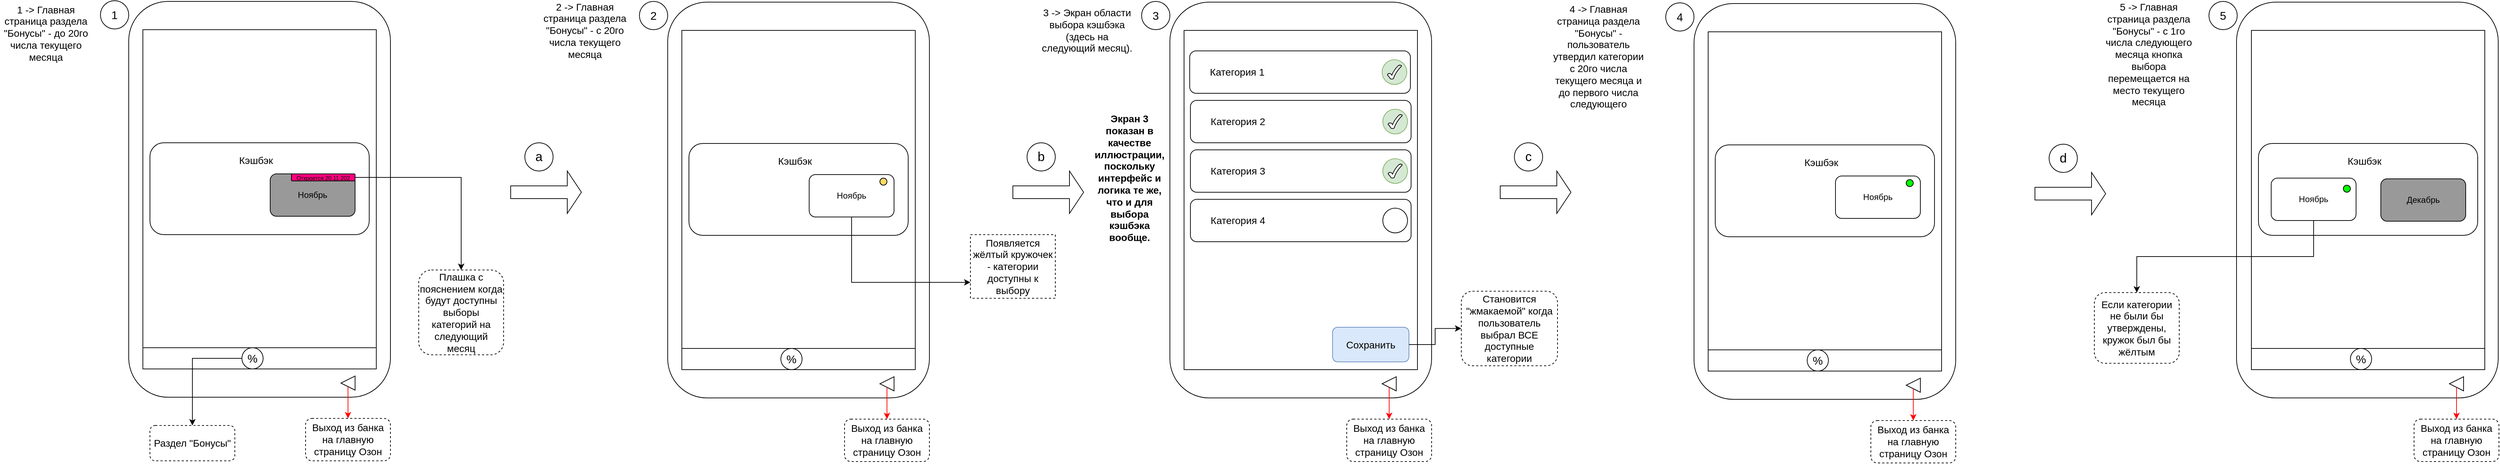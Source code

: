 <mxfile version="24.7.17">
  <diagram name="Page-1" id="li09qqb5fwVE3tS7wrpL">
    <mxGraphModel dx="1368" dy="835" grid="1" gridSize="10" guides="1" tooltips="1" connect="1" arrows="1" fold="1" page="1" pageScale="1" pageWidth="850" pageHeight="1100" math="0" shadow="0">
      <root>
        <mxCell id="0" />
        <mxCell id="1" parent="0" />
        <mxCell id="urL8BZHNpoyfXsBZfCev-18" value="" style="group" parent="1" vertex="1" connectable="0">
          <mxGeometry x="240" y="40" width="370" height="560" as="geometry" />
        </mxCell>
        <mxCell id="urL8BZHNpoyfXsBZfCev-15" value="" style="rounded=1;whiteSpace=wrap;html=1;" parent="urL8BZHNpoyfXsBZfCev-18" vertex="1">
          <mxGeometry width="370" height="560" as="geometry" />
        </mxCell>
        <mxCell id="urL8BZHNpoyfXsBZfCev-17" value="" style="rounded=0;whiteSpace=wrap;html=1;" parent="urL8BZHNpoyfXsBZfCev-18" vertex="1">
          <mxGeometry x="20" y="40" width="330" height="480" as="geometry" />
        </mxCell>
        <mxCell id="urL8BZHNpoyfXsBZfCev-19" value="" style="rounded=1;whiteSpace=wrap;html=1;" parent="urL8BZHNpoyfXsBZfCev-18" vertex="1">
          <mxGeometry x="30" y="200" width="310" height="130" as="geometry" />
        </mxCell>
        <mxCell id="urL8BZHNpoyfXsBZfCev-21" value="Ноябрь" style="rounded=1;whiteSpace=wrap;html=1;fillColor=#999999;" parent="urL8BZHNpoyfXsBZfCev-18" vertex="1">
          <mxGeometry x="200" y="244" width="120" height="60" as="geometry" />
        </mxCell>
        <mxCell id="urL8BZHNpoyfXsBZfCev-22" value="&lt;font style=&quot;font-size: 14px;&quot;&gt;Кэшбэк&lt;/font&gt;" style="text;html=1;align=center;verticalAlign=middle;whiteSpace=wrap;rounded=0;" parent="urL8BZHNpoyfXsBZfCev-18" vertex="1">
          <mxGeometry x="150" y="210" width="60" height="30" as="geometry" />
        </mxCell>
        <mxCell id="_k14NOsf7yQXFgDvM924-61" value="" style="triangle;whiteSpace=wrap;html=1;rotation=-180;" parent="urL8BZHNpoyfXsBZfCev-18" vertex="1">
          <mxGeometry x="300" y="530" width="20" height="20" as="geometry" />
        </mxCell>
        <mxCell id="OY-_izu9chUP1zv7eODz-16" value="&lt;font style=&quot;font-size: 8px;&quot;&gt;Откроется 20.11.202&lt;/font&gt;" style="rounded=1;whiteSpace=wrap;html=1;fillColor=#FF0080;" parent="urL8BZHNpoyfXsBZfCev-18" vertex="1">
          <mxGeometry x="230" y="244" width="90" height="10" as="geometry" />
        </mxCell>
        <mxCell id="71cIT_W7Prt0eCM6huFr-1" value="" style="rounded=0;whiteSpace=wrap;html=1;" parent="urL8BZHNpoyfXsBZfCev-18" vertex="1">
          <mxGeometry x="20" y="490" width="330" height="30" as="geometry" />
        </mxCell>
        <mxCell id="71cIT_W7Prt0eCM6huFr-2" value="&lt;font size=&quot;3&quot;&gt;%&lt;/font&gt;" style="ellipse;whiteSpace=wrap;html=1;aspect=fixed;" parent="urL8BZHNpoyfXsBZfCev-18" vertex="1">
          <mxGeometry x="160" y="490" width="30" height="30" as="geometry" />
        </mxCell>
        <mxCell id="_k14NOsf7yQXFgDvM924-51" value="&lt;font size=&quot;3&quot;&gt;1&lt;/font&gt;" style="ellipse;whiteSpace=wrap;html=1;aspect=fixed;" parent="1" vertex="1">
          <mxGeometry x="200" y="39" width="40" height="40" as="geometry" />
        </mxCell>
        <mxCell id="_k14NOsf7yQXFgDvM924-62" value="&lt;font style=&quot;font-size: 14px;&quot;&gt;Выход из банка на главную страницу Озон&lt;/font&gt;" style="rounded=1;whiteSpace=wrap;html=1;dashed=1;" parent="1" vertex="1">
          <mxGeometry x="490" y="630" width="120" height="60" as="geometry" />
        </mxCell>
        <mxCell id="_k14NOsf7yQXFgDvM924-63" value="" style="edgeStyle=orthogonalEdgeStyle;rounded=0;orthogonalLoop=1;jettySize=auto;html=1;strokeColor=#FF0000;" parent="1" source="_k14NOsf7yQXFgDvM924-61" target="_k14NOsf7yQXFgDvM924-62" edge="1">
          <mxGeometry relative="1" as="geometry" />
        </mxCell>
        <mxCell id="N-lE7uRC2UTWvSIOL3Zv-2" value="&lt;font style=&quot;font-size: 14px;&quot;&gt;1 -&amp;gt; Главная страница раздела &quot;Бонусы&quot; - до 20го числа текущего месяца&lt;/font&gt;" style="text;html=1;align=center;verticalAlign=middle;whiteSpace=wrap;rounded=0;" parent="1" vertex="1">
          <mxGeometry x="58" y="40" width="130" height="90" as="geometry" />
        </mxCell>
        <mxCell id="OY-_izu9chUP1zv7eODz-3" value="" style="group" parent="1" vertex="1" connectable="0">
          <mxGeometry x="1002" y="41" width="370" height="560" as="geometry" />
        </mxCell>
        <mxCell id="OY-_izu9chUP1zv7eODz-4" value="" style="rounded=1;whiteSpace=wrap;html=1;" parent="OY-_izu9chUP1zv7eODz-3" vertex="1">
          <mxGeometry width="370" height="560" as="geometry" />
        </mxCell>
        <mxCell id="OY-_izu9chUP1zv7eODz-5" value="" style="rounded=0;whiteSpace=wrap;html=1;" parent="OY-_izu9chUP1zv7eODz-3" vertex="1">
          <mxGeometry x="20" y="40" width="330" height="480" as="geometry" />
        </mxCell>
        <mxCell id="OY-_izu9chUP1zv7eODz-6" value="" style="rounded=1;whiteSpace=wrap;html=1;" parent="OY-_izu9chUP1zv7eODz-3" vertex="1">
          <mxGeometry x="30" y="200" width="310" height="130" as="geometry" />
        </mxCell>
        <mxCell id="OY-_izu9chUP1zv7eODz-7" value="Ноябрь" style="rounded=1;whiteSpace=wrap;html=1;" parent="OY-_izu9chUP1zv7eODz-3" vertex="1">
          <mxGeometry x="200" y="244" width="120" height="60" as="geometry" />
        </mxCell>
        <mxCell id="OY-_izu9chUP1zv7eODz-8" value="&lt;font style=&quot;font-size: 14px;&quot;&gt;Кэшбэк&lt;/font&gt;" style="text;html=1;align=center;verticalAlign=middle;whiteSpace=wrap;rounded=0;" parent="OY-_izu9chUP1zv7eODz-3" vertex="1">
          <mxGeometry x="150" y="210" width="60" height="30" as="geometry" />
        </mxCell>
        <mxCell id="OY-_izu9chUP1zv7eODz-9" value="" style="triangle;whiteSpace=wrap;html=1;rotation=-180;" parent="OY-_izu9chUP1zv7eODz-3" vertex="1">
          <mxGeometry x="300" y="530" width="20" height="20" as="geometry" />
        </mxCell>
        <mxCell id="OY-_izu9chUP1zv7eODz-21" value="" style="ellipse;whiteSpace=wrap;html=1;aspect=fixed;fillColor=#FFD966;" parent="OY-_izu9chUP1zv7eODz-3" vertex="1">
          <mxGeometry x="300" y="249" width="10" height="10" as="geometry" />
        </mxCell>
        <mxCell id="71cIT_W7Prt0eCM6huFr-3" value="" style="rounded=0;whiteSpace=wrap;html=1;" parent="OY-_izu9chUP1zv7eODz-3" vertex="1">
          <mxGeometry x="20" y="490" width="330" height="30" as="geometry" />
        </mxCell>
        <mxCell id="71cIT_W7Prt0eCM6huFr-4" value="&lt;font size=&quot;3&quot;&gt;%&lt;/font&gt;" style="ellipse;whiteSpace=wrap;html=1;aspect=fixed;" parent="OY-_izu9chUP1zv7eODz-3" vertex="1">
          <mxGeometry x="160" y="490" width="30" height="30" as="geometry" />
        </mxCell>
        <mxCell id="OY-_izu9chUP1zv7eODz-11" value="&lt;font size=&quot;3&quot;&gt;2&lt;/font&gt;" style="ellipse;whiteSpace=wrap;html=1;aspect=fixed;" parent="1" vertex="1">
          <mxGeometry x="962" y="40" width="40" height="40" as="geometry" />
        </mxCell>
        <mxCell id="OY-_izu9chUP1zv7eODz-12" value="&lt;font style=&quot;font-size: 14px;&quot;&gt;Выход из банка на главную страницу Озон&lt;/font&gt;" style="rounded=1;whiteSpace=wrap;html=1;dashed=1;" parent="1" vertex="1">
          <mxGeometry x="1252" y="631" width="120" height="60" as="geometry" />
        </mxCell>
        <mxCell id="OY-_izu9chUP1zv7eODz-13" value="" style="edgeStyle=orthogonalEdgeStyle;rounded=0;orthogonalLoop=1;jettySize=auto;html=1;strokeColor=#FF0000;" parent="1" source="OY-_izu9chUP1zv7eODz-9" target="OY-_izu9chUP1zv7eODz-12" edge="1">
          <mxGeometry relative="1" as="geometry" />
        </mxCell>
        <mxCell id="OY-_izu9chUP1zv7eODz-14" value="&lt;font style=&quot;font-size: 14px;&quot;&gt;2 -&amp;gt; Главная страница раздела &quot;Бонусы&quot; - с 20го числа текущего месяца&lt;/font&gt;" style="text;html=1;align=center;verticalAlign=middle;whiteSpace=wrap;rounded=0;" parent="1" vertex="1">
          <mxGeometry x="820" y="41" width="130" height="79" as="geometry" />
        </mxCell>
        <mxCell id="OY-_izu9chUP1zv7eODz-17" value="&lt;font style=&quot;font-size: 14px;&quot;&gt;Плашка с пояснением когда будут доступны выборы категорий на следующий месяц&lt;/font&gt;" style="whiteSpace=wrap;html=1;fillColor=#FFFFFF;rounded=1;dashed=1;" parent="1" vertex="1">
          <mxGeometry x="650" y="420" width="120" height="120" as="geometry" />
        </mxCell>
        <mxCell id="OY-_izu9chUP1zv7eODz-18" value="" style="edgeStyle=orthogonalEdgeStyle;rounded=0;orthogonalLoop=1;jettySize=auto;html=1;" parent="1" source="OY-_izu9chUP1zv7eODz-16" target="OY-_izu9chUP1zv7eODz-17" edge="1">
          <mxGeometry relative="1" as="geometry" />
        </mxCell>
        <mxCell id="OY-_izu9chUP1zv7eODz-20" value="" style="shape=singleArrow;whiteSpace=wrap;html=1;" parent="1" vertex="1">
          <mxGeometry x="780" y="280" width="100" height="60" as="geometry" />
        </mxCell>
        <mxCell id="OY-_izu9chUP1zv7eODz-22" value="&lt;font style=&quot;font-size: 14px;&quot;&gt;Появляется жёлтый кружочек - категории доступ&lt;span style=&quot;background-color: initial;&quot;&gt;ны к выбору&lt;/span&gt;&lt;/font&gt;" style="whiteSpace=wrap;html=1;fillColor=#FFFFFF;dashed=1;" parent="1" vertex="1">
          <mxGeometry x="1430" y="370" width="120" height="90" as="geometry" />
        </mxCell>
        <mxCell id="OY-_izu9chUP1zv7eODz-27" value="" style="group" parent="1" vertex="1" connectable="0">
          <mxGeometry x="2453" y="43" width="370" height="560" as="geometry" />
        </mxCell>
        <mxCell id="OY-_izu9chUP1zv7eODz-28" value="" style="rounded=1;whiteSpace=wrap;html=1;" parent="OY-_izu9chUP1zv7eODz-27" vertex="1">
          <mxGeometry width="370" height="560" as="geometry" />
        </mxCell>
        <mxCell id="OY-_izu9chUP1zv7eODz-29" value="" style="rounded=0;whiteSpace=wrap;html=1;" parent="OY-_izu9chUP1zv7eODz-27" vertex="1">
          <mxGeometry x="20" y="40" width="330" height="480" as="geometry" />
        </mxCell>
        <mxCell id="OY-_izu9chUP1zv7eODz-30" value="" style="rounded=1;whiteSpace=wrap;html=1;" parent="OY-_izu9chUP1zv7eODz-27" vertex="1">
          <mxGeometry x="30" y="200" width="310" height="130" as="geometry" />
        </mxCell>
        <mxCell id="OY-_izu9chUP1zv7eODz-31" value="Ноябрь" style="rounded=1;whiteSpace=wrap;html=1;" parent="OY-_izu9chUP1zv7eODz-27" vertex="1">
          <mxGeometry x="200" y="244" width="120" height="60" as="geometry" />
        </mxCell>
        <mxCell id="OY-_izu9chUP1zv7eODz-32" value="&lt;font style=&quot;font-size: 14px;&quot;&gt;Кэшбэк&lt;/font&gt;" style="text;html=1;align=center;verticalAlign=middle;whiteSpace=wrap;rounded=0;" parent="OY-_izu9chUP1zv7eODz-27" vertex="1">
          <mxGeometry x="150" y="210" width="60" height="30" as="geometry" />
        </mxCell>
        <mxCell id="OY-_izu9chUP1zv7eODz-33" value="" style="triangle;whiteSpace=wrap;html=1;rotation=-180;" parent="OY-_izu9chUP1zv7eODz-27" vertex="1">
          <mxGeometry x="300" y="530" width="20" height="20" as="geometry" />
        </mxCell>
        <mxCell id="OY-_izu9chUP1zv7eODz-34" value="" style="ellipse;whiteSpace=wrap;html=1;aspect=fixed;fillColor=#00FF00;" parent="OY-_izu9chUP1zv7eODz-27" vertex="1">
          <mxGeometry x="300" y="249" width="10" height="10" as="geometry" />
        </mxCell>
        <mxCell id="71cIT_W7Prt0eCM6huFr-5" value="" style="rounded=0;whiteSpace=wrap;html=1;" parent="OY-_izu9chUP1zv7eODz-27" vertex="1">
          <mxGeometry x="20" y="490" width="330" height="30" as="geometry" />
        </mxCell>
        <mxCell id="71cIT_W7Prt0eCM6huFr-6" value="&lt;font size=&quot;3&quot;&gt;%&lt;/font&gt;" style="ellipse;whiteSpace=wrap;html=1;aspect=fixed;" parent="OY-_izu9chUP1zv7eODz-27" vertex="1">
          <mxGeometry x="160" y="490" width="30" height="30" as="geometry" />
        </mxCell>
        <mxCell id="OY-_izu9chUP1zv7eODz-35" value="&lt;font size=&quot;3&quot;&gt;4&lt;/font&gt;" style="ellipse;whiteSpace=wrap;html=1;aspect=fixed;" parent="1" vertex="1">
          <mxGeometry x="2413" y="42" width="40" height="40" as="geometry" />
        </mxCell>
        <mxCell id="OY-_izu9chUP1zv7eODz-36" value="&lt;font style=&quot;font-size: 14px;&quot;&gt;Выход из банка на главную страницу Озон&lt;/font&gt;" style="rounded=1;whiteSpace=wrap;html=1;dashed=1;" parent="1" vertex="1">
          <mxGeometry x="2703" y="633" width="120" height="60" as="geometry" />
        </mxCell>
        <mxCell id="OY-_izu9chUP1zv7eODz-37" value="" style="edgeStyle=orthogonalEdgeStyle;rounded=0;orthogonalLoop=1;jettySize=auto;html=1;strokeColor=#FF0000;" parent="1" source="OY-_izu9chUP1zv7eODz-33" target="OY-_izu9chUP1zv7eODz-36" edge="1">
          <mxGeometry relative="1" as="geometry" />
        </mxCell>
        <mxCell id="OY-_izu9chUP1zv7eODz-38" value="&lt;font style=&quot;font-size: 14px;&quot;&gt;4 -&amp;gt; Главная страница раздела &quot;Бонусы&quot; - пользователь утвердил категории с 20го числа текущего месяца и до первого числа следующего&lt;/font&gt;" style="text;html=1;align=center;verticalAlign=middle;whiteSpace=wrap;rounded=0;" parent="1" vertex="1">
          <mxGeometry x="2253" y="39" width="130" height="158" as="geometry" />
        </mxCell>
        <mxCell id="OY-_izu9chUP1zv7eODz-53" value="" style="group" parent="1" vertex="1" connectable="0">
          <mxGeometry x="3219" y="41" width="370" height="560" as="geometry" />
        </mxCell>
        <mxCell id="OY-_izu9chUP1zv7eODz-54" value="" style="rounded=1;whiteSpace=wrap;html=1;" parent="OY-_izu9chUP1zv7eODz-53" vertex="1">
          <mxGeometry x="1" width="370" height="560" as="geometry" />
        </mxCell>
        <mxCell id="OY-_izu9chUP1zv7eODz-55" value="" style="rounded=0;whiteSpace=wrap;html=1;" parent="OY-_izu9chUP1zv7eODz-53" vertex="1">
          <mxGeometry x="22" y="40" width="330" height="480" as="geometry" />
        </mxCell>
        <mxCell id="OY-_izu9chUP1zv7eODz-56" value="" style="rounded=1;whiteSpace=wrap;html=1;" parent="OY-_izu9chUP1zv7eODz-53" vertex="1">
          <mxGeometry x="32" y="200" width="310" height="130" as="geometry" />
        </mxCell>
        <mxCell id="OY-_izu9chUP1zv7eODz-57" value="Ноябрь" style="rounded=1;whiteSpace=wrap;html=1;" parent="OY-_izu9chUP1zv7eODz-53" vertex="1">
          <mxGeometry x="50" y="249" width="120" height="60" as="geometry" />
        </mxCell>
        <mxCell id="OY-_izu9chUP1zv7eODz-58" value="&lt;font style=&quot;font-size: 14px;&quot;&gt;Кэшбэк&lt;/font&gt;" style="text;html=1;align=center;verticalAlign=middle;whiteSpace=wrap;rounded=0;" parent="OY-_izu9chUP1zv7eODz-53" vertex="1">
          <mxGeometry x="152" y="210" width="60" height="30" as="geometry" />
        </mxCell>
        <mxCell id="OY-_izu9chUP1zv7eODz-59" value="" style="triangle;whiteSpace=wrap;html=1;rotation=-180;" parent="OY-_izu9chUP1zv7eODz-53" vertex="1">
          <mxGeometry x="302" y="530" width="20" height="20" as="geometry" />
        </mxCell>
        <mxCell id="OY-_izu9chUP1zv7eODz-60" value="" style="ellipse;whiteSpace=wrap;html=1;aspect=fixed;fillColor=#00FF00;" parent="OY-_izu9chUP1zv7eODz-53" vertex="1">
          <mxGeometry x="152" y="259" width="10" height="10" as="geometry" />
        </mxCell>
        <mxCell id="OY-_izu9chUP1zv7eODz-75" value="Декабрь" style="rounded=1;whiteSpace=wrap;html=1;fillColor=#999999;" parent="OY-_izu9chUP1zv7eODz-53" vertex="1">
          <mxGeometry x="205" y="250" width="120" height="60" as="geometry" />
        </mxCell>
        <mxCell id="71cIT_W7Prt0eCM6huFr-7" value="" style="rounded=0;whiteSpace=wrap;html=1;" parent="OY-_izu9chUP1zv7eODz-53" vertex="1">
          <mxGeometry x="22" y="490" width="330" height="30" as="geometry" />
        </mxCell>
        <mxCell id="71cIT_W7Prt0eCM6huFr-8" value="&lt;font size=&quot;3&quot;&gt;%&lt;/font&gt;" style="ellipse;whiteSpace=wrap;html=1;aspect=fixed;" parent="OY-_izu9chUP1zv7eODz-53" vertex="1">
          <mxGeometry x="162" y="490" width="30" height="30" as="geometry" />
        </mxCell>
        <mxCell id="OY-_izu9chUP1zv7eODz-61" value="&lt;font size=&quot;3&quot;&gt;5&lt;/font&gt;" style="ellipse;whiteSpace=wrap;html=1;aspect=fixed;" parent="1" vertex="1">
          <mxGeometry x="3181" y="40" width="40" height="40" as="geometry" />
        </mxCell>
        <mxCell id="OY-_izu9chUP1zv7eODz-62" value="&lt;font style=&quot;font-size: 14px;&quot;&gt;Выход из банка на главную страницу Озон&lt;/font&gt;" style="rounded=1;whiteSpace=wrap;html=1;dashed=1;" parent="1" vertex="1">
          <mxGeometry x="3471" y="631" width="120" height="60" as="geometry" />
        </mxCell>
        <mxCell id="OY-_izu9chUP1zv7eODz-63" value="" style="edgeStyle=orthogonalEdgeStyle;rounded=0;orthogonalLoop=1;jettySize=auto;html=1;strokeColor=#FF0000;" parent="1" source="OY-_izu9chUP1zv7eODz-59" target="OY-_izu9chUP1zv7eODz-62" edge="1">
          <mxGeometry relative="1" as="geometry" />
        </mxCell>
        <mxCell id="OY-_izu9chUP1zv7eODz-64" value="&lt;span style=&quot;font-size: 14px;&quot;&gt;5 -&amp;gt; Главная страница раздела &quot;Бонусы&quot; - с 1го числа следующего месяца кнопка выбора перемещается на место текущего месяца&lt;/span&gt;" style="text;html=1;align=center;verticalAlign=middle;whiteSpace=wrap;rounded=0;" parent="1" vertex="1">
          <mxGeometry x="3031" y="41" width="130" height="148" as="geometry" />
        </mxCell>
        <mxCell id="5UnHv6mz9iG_G4zbgbHd-1" value="&lt;font style=&quot;font-size: 18px;&quot;&gt;a&lt;/font&gt;" style="ellipse;whiteSpace=wrap;html=1;aspect=fixed;" parent="1" vertex="1">
          <mxGeometry x="800" y="240" width="40" height="40" as="geometry" />
        </mxCell>
        <mxCell id="5UnHv6mz9iG_G4zbgbHd-2" value="" style="shape=singleArrow;whiteSpace=wrap;html=1;" parent="1" vertex="1">
          <mxGeometry x="1490" y="280" width="100" height="60" as="geometry" />
        </mxCell>
        <mxCell id="5UnHv6mz9iG_G4zbgbHd-3" value="&lt;font style=&quot;font-size: 18px;&quot;&gt;b&lt;/font&gt;" style="ellipse;whiteSpace=wrap;html=1;aspect=fixed;" parent="1" vertex="1">
          <mxGeometry x="1510" y="240" width="40" height="40" as="geometry" />
        </mxCell>
        <mxCell id="5UnHv6mz9iG_G4zbgbHd-4" value="" style="shape=singleArrow;whiteSpace=wrap;html=1;" parent="1" vertex="1">
          <mxGeometry x="2935" y="282" width="100" height="60" as="geometry" />
        </mxCell>
        <mxCell id="5UnHv6mz9iG_G4zbgbHd-5" value="&lt;font style=&quot;font-size: 18px;&quot;&gt;d&lt;/font&gt;" style="ellipse;whiteSpace=wrap;html=1;aspect=fixed;" parent="1" vertex="1">
          <mxGeometry x="2955" y="242" width="40" height="40" as="geometry" />
        </mxCell>
        <mxCell id="5UnHv6mz9iG_G4zbgbHd-6" style="edgeStyle=orthogonalEdgeStyle;rounded=0;orthogonalLoop=1;jettySize=auto;html=1;exitX=0.5;exitY=1;exitDx=0;exitDy=0;entryX=0;entryY=0.75;entryDx=0;entryDy=0;" parent="1" source="OY-_izu9chUP1zv7eODz-7" target="OY-_izu9chUP1zv7eODz-22" edge="1">
          <mxGeometry relative="1" as="geometry" />
        </mxCell>
        <mxCell id="5UnHv6mz9iG_G4zbgbHd-7" value="&lt;font style=&quot;font-size: 14px;&quot;&gt;Если категории не были бы утверждены, кружок был бы жёлтым&lt;/font&gt;" style="whiteSpace=wrap;html=1;rounded=1;dashed=1;" parent="1" vertex="1">
          <mxGeometry x="3019" y="452" width="120" height="100" as="geometry" />
        </mxCell>
        <mxCell id="71cIT_W7Prt0eCM6huFr-9" value="&lt;font style=&quot;font-size: 14px;&quot;&gt;Раздел &quot;Бонусы&quot;&lt;/font&gt;" style="rounded=1;whiteSpace=wrap;html=1;dashed=1;" parent="1" vertex="1">
          <mxGeometry x="270" y="640" width="120" height="50" as="geometry" />
        </mxCell>
        <mxCell id="71cIT_W7Prt0eCM6huFr-10" value="" style="edgeStyle=orthogonalEdgeStyle;rounded=0;orthogonalLoop=1;jettySize=auto;html=1;" parent="1" source="71cIT_W7Prt0eCM6huFr-2" target="71cIT_W7Prt0eCM6huFr-9" edge="1">
          <mxGeometry relative="1" as="geometry" />
        </mxCell>
        <mxCell id="tL5eHbbr_D19sxUqMBeV-1" value="" style="shape=singleArrow;whiteSpace=wrap;html=1;" vertex="1" parent="1">
          <mxGeometry x="2179" y="280" width="100" height="60" as="geometry" />
        </mxCell>
        <mxCell id="tL5eHbbr_D19sxUqMBeV-2" value="&lt;font style=&quot;font-size: 18px;&quot;&gt;c&lt;/font&gt;" style="ellipse;whiteSpace=wrap;html=1;aspect=fixed;" vertex="1" parent="1">
          <mxGeometry x="2199" y="240" width="40" height="40" as="geometry" />
        </mxCell>
        <mxCell id="tL5eHbbr_D19sxUqMBeV-3" value="" style="group" vertex="1" connectable="0" parent="1">
          <mxGeometry x="1712" y="41" width="370" height="560" as="geometry" />
        </mxCell>
        <mxCell id="tL5eHbbr_D19sxUqMBeV-4" value="" style="rounded=1;whiteSpace=wrap;html=1;" vertex="1" parent="tL5eHbbr_D19sxUqMBeV-3">
          <mxGeometry width="370" height="560" as="geometry" />
        </mxCell>
        <mxCell id="tL5eHbbr_D19sxUqMBeV-5" value="" style="rounded=0;whiteSpace=wrap;html=1;" vertex="1" parent="tL5eHbbr_D19sxUqMBeV-3">
          <mxGeometry x="20" y="40" width="330" height="480" as="geometry" />
        </mxCell>
        <mxCell id="tL5eHbbr_D19sxUqMBeV-9" value="" style="triangle;whiteSpace=wrap;html=1;rotation=-180;" vertex="1" parent="tL5eHbbr_D19sxUqMBeV-3">
          <mxGeometry x="300" y="530" width="20" height="20" as="geometry" />
        </mxCell>
        <mxCell id="tL5eHbbr_D19sxUqMBeV-19" value="&lt;font style=&quot;font-size: 14px;&quot;&gt;Сохранить&lt;/font&gt;" style="rounded=1;whiteSpace=wrap;html=1;fillColor=#dae8fc;strokeColor=#6c8ebf;" vertex="1" parent="tL5eHbbr_D19sxUqMBeV-3">
          <mxGeometry x="230" y="460" width="108" height="49" as="geometry" />
        </mxCell>
        <mxCell id="tL5eHbbr_D19sxUqMBeV-23" value="" style="group" vertex="1" connectable="0" parent="tL5eHbbr_D19sxUqMBeV-3">
          <mxGeometry x="28" y="69" width="312" height="60" as="geometry" />
        </mxCell>
        <mxCell id="tL5eHbbr_D19sxUqMBeV-20" value="&lt;span style=&quot;white-space: pre;&quot;&gt;&#x9;&lt;/span&gt;&lt;font style=&quot;font-size: 14px;&quot;&gt;Категория 1&lt;/font&gt;" style="rounded=1;whiteSpace=wrap;html=1;align=left;" vertex="1" parent="tL5eHbbr_D19sxUqMBeV-23">
          <mxGeometry width="312" height="60" as="geometry" />
        </mxCell>
        <mxCell id="tL5eHbbr_D19sxUqMBeV-21" value="" style="ellipse;whiteSpace=wrap;html=1;aspect=fixed;fillColor=#d5e8d4;strokeColor=#82b366;" vertex="1" parent="tL5eHbbr_D19sxUqMBeV-23">
          <mxGeometry x="272" y="12.5" width="35" height="35" as="geometry" />
        </mxCell>
        <mxCell id="tL5eHbbr_D19sxUqMBeV-22" value="" style="verticalLabelPosition=bottom;verticalAlign=top;html=1;shape=mxgraph.basic.tick" vertex="1" parent="tL5eHbbr_D19sxUqMBeV-23">
          <mxGeometry x="279.5" y="20" width="20" height="20" as="geometry" />
        </mxCell>
        <mxCell id="tL5eHbbr_D19sxUqMBeV-24" value="" style="group" vertex="1" connectable="0" parent="tL5eHbbr_D19sxUqMBeV-3">
          <mxGeometry x="29" y="139" width="312" height="60" as="geometry" />
        </mxCell>
        <mxCell id="tL5eHbbr_D19sxUqMBeV-25" value="&lt;span style=&quot;white-space: pre;&quot;&gt;&#x9;&lt;/span&gt;&lt;font style=&quot;font-size: 14px;&quot;&gt;Категория 2&lt;/font&gt;" style="rounded=1;whiteSpace=wrap;html=1;align=left;" vertex="1" parent="tL5eHbbr_D19sxUqMBeV-24">
          <mxGeometry width="312" height="60" as="geometry" />
        </mxCell>
        <mxCell id="tL5eHbbr_D19sxUqMBeV-26" value="" style="ellipse;whiteSpace=wrap;html=1;aspect=fixed;fillColor=#d5e8d4;strokeColor=#82b366;" vertex="1" parent="tL5eHbbr_D19sxUqMBeV-24">
          <mxGeometry x="272" y="12.5" width="35" height="35" as="geometry" />
        </mxCell>
        <mxCell id="tL5eHbbr_D19sxUqMBeV-27" value="" style="verticalLabelPosition=bottom;verticalAlign=top;html=1;shape=mxgraph.basic.tick" vertex="1" parent="tL5eHbbr_D19sxUqMBeV-24">
          <mxGeometry x="279.5" y="20" width="20" height="20" as="geometry" />
        </mxCell>
        <mxCell id="tL5eHbbr_D19sxUqMBeV-28" value="" style="group" vertex="1" connectable="0" parent="tL5eHbbr_D19sxUqMBeV-3">
          <mxGeometry x="29" y="209" width="312" height="60" as="geometry" />
        </mxCell>
        <mxCell id="tL5eHbbr_D19sxUqMBeV-29" value="&lt;span style=&quot;white-space: pre;&quot;&gt;&#x9;&lt;/span&gt;&lt;font style=&quot;font-size: 14px;&quot;&gt;Категория 3&lt;/font&gt;" style="rounded=1;whiteSpace=wrap;html=1;align=left;" vertex="1" parent="tL5eHbbr_D19sxUqMBeV-28">
          <mxGeometry width="312" height="60" as="geometry" />
        </mxCell>
        <mxCell id="tL5eHbbr_D19sxUqMBeV-30" value="" style="ellipse;whiteSpace=wrap;html=1;aspect=fixed;fillColor=#d5e8d4;strokeColor=#82b366;" vertex="1" parent="tL5eHbbr_D19sxUqMBeV-28">
          <mxGeometry x="272" y="12.5" width="35" height="35" as="geometry" />
        </mxCell>
        <mxCell id="tL5eHbbr_D19sxUqMBeV-31" value="" style="verticalLabelPosition=bottom;verticalAlign=top;html=1;shape=mxgraph.basic.tick" vertex="1" parent="tL5eHbbr_D19sxUqMBeV-28">
          <mxGeometry x="279.5" y="20" width="20" height="20" as="geometry" />
        </mxCell>
        <mxCell id="tL5eHbbr_D19sxUqMBeV-38" value="" style="group" vertex="1" connectable="0" parent="tL5eHbbr_D19sxUqMBeV-3">
          <mxGeometry x="29" y="279" width="312" height="60" as="geometry" />
        </mxCell>
        <mxCell id="tL5eHbbr_D19sxUqMBeV-39" value="&lt;span style=&quot;white-space: pre;&quot;&gt;&#x9;&lt;/span&gt;&lt;font style=&quot;font-size: 14px;&quot;&gt;Категория 4&lt;/font&gt;" style="rounded=1;whiteSpace=wrap;html=1;align=left;" vertex="1" parent="tL5eHbbr_D19sxUqMBeV-38">
          <mxGeometry width="312" height="60" as="geometry" />
        </mxCell>
        <mxCell id="tL5eHbbr_D19sxUqMBeV-40" value="" style="ellipse;whiteSpace=wrap;html=1;aspect=fixed;" vertex="1" parent="tL5eHbbr_D19sxUqMBeV-38">
          <mxGeometry x="272" y="12.5" width="35" height="35" as="geometry" />
        </mxCell>
        <mxCell id="tL5eHbbr_D19sxUqMBeV-13" value="&lt;font size=&quot;3&quot;&gt;3&lt;/font&gt;" style="ellipse;whiteSpace=wrap;html=1;aspect=fixed;" vertex="1" parent="1">
          <mxGeometry x="1672" y="40" width="40" height="40" as="geometry" />
        </mxCell>
        <mxCell id="tL5eHbbr_D19sxUqMBeV-14" value="&lt;font style=&quot;font-size: 14px;&quot;&gt;Выход из банка на главную страницу Озон&lt;/font&gt;" style="rounded=1;whiteSpace=wrap;html=1;dashed=1;" vertex="1" parent="1">
          <mxGeometry x="1962" y="631" width="120" height="60" as="geometry" />
        </mxCell>
        <mxCell id="tL5eHbbr_D19sxUqMBeV-15" value="" style="edgeStyle=orthogonalEdgeStyle;rounded=0;orthogonalLoop=1;jettySize=auto;html=1;strokeColor=#FF0000;" edge="1" parent="1" source="tL5eHbbr_D19sxUqMBeV-9" target="tL5eHbbr_D19sxUqMBeV-14">
          <mxGeometry relative="1" as="geometry" />
        </mxCell>
        <mxCell id="tL5eHbbr_D19sxUqMBeV-16" value="&lt;font style=&quot;font-size: 14px;&quot;&gt;3 -&amp;gt; Экран области выбора кэшбэка (здесь на следующий месяц).&lt;/font&gt;" style="text;html=1;align=center;verticalAlign=middle;whiteSpace=wrap;rounded=0;" vertex="1" parent="1">
          <mxGeometry x="1530" y="41" width="130" height="79" as="geometry" />
        </mxCell>
        <mxCell id="tL5eHbbr_D19sxUqMBeV-18" style="edgeStyle=orthogonalEdgeStyle;rounded=0;orthogonalLoop=1;jettySize=auto;html=1;exitX=0.5;exitY=1;exitDx=0;exitDy=0;entryX=0.5;entryY=0;entryDx=0;entryDy=0;" edge="1" parent="1" source="OY-_izu9chUP1zv7eODz-57" target="5UnHv6mz9iG_G4zbgbHd-7">
          <mxGeometry relative="1" as="geometry" />
        </mxCell>
        <mxCell id="tL5eHbbr_D19sxUqMBeV-36" value="&lt;font style=&quot;font-size: 14px;&quot;&gt;Становится &quot;жмакаемой&quot; когда пользователь выбрал ВСЕ доступные категории&lt;/font&gt;" style="whiteSpace=wrap;html=1;rounded=1;dashed=1;" vertex="1" parent="1">
          <mxGeometry x="2124" y="450" width="136" height="105.5" as="geometry" />
        </mxCell>
        <mxCell id="tL5eHbbr_D19sxUqMBeV-37" value="" style="edgeStyle=orthogonalEdgeStyle;rounded=0;orthogonalLoop=1;jettySize=auto;html=1;" edge="1" parent="1" source="tL5eHbbr_D19sxUqMBeV-19" target="tL5eHbbr_D19sxUqMBeV-36">
          <mxGeometry relative="1" as="geometry" />
        </mxCell>
        <mxCell id="tL5eHbbr_D19sxUqMBeV-42" value="&lt;font style=&quot;font-size: 14px;&quot;&gt;&lt;b&gt;Экран 3 показан в качестве иллюстрации, поскольку интерфейс и логика те же, что и для выбора кэшбэка вообще.&lt;/b&gt;&lt;/font&gt;" style="text;html=1;align=center;verticalAlign=middle;whiteSpace=wrap;rounded=0;" vertex="1" parent="1">
          <mxGeometry x="1610" y="210" width="90" height="160" as="geometry" />
        </mxCell>
      </root>
    </mxGraphModel>
  </diagram>
</mxfile>
